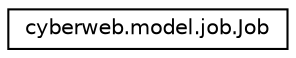 digraph G
{
  edge [fontname="Helvetica",fontsize="10",labelfontname="Helvetica",labelfontsize="10"];
  node [fontname="Helvetica",fontsize="10",shape=record];
  rankdir="LR";
  Node1 [label="cyberweb.model.job.Job",height=0.2,width=0.4,color="black", fillcolor="white", style="filled",URL="$classcyberweb_1_1model_1_1job_1_1_job.html"];
}

